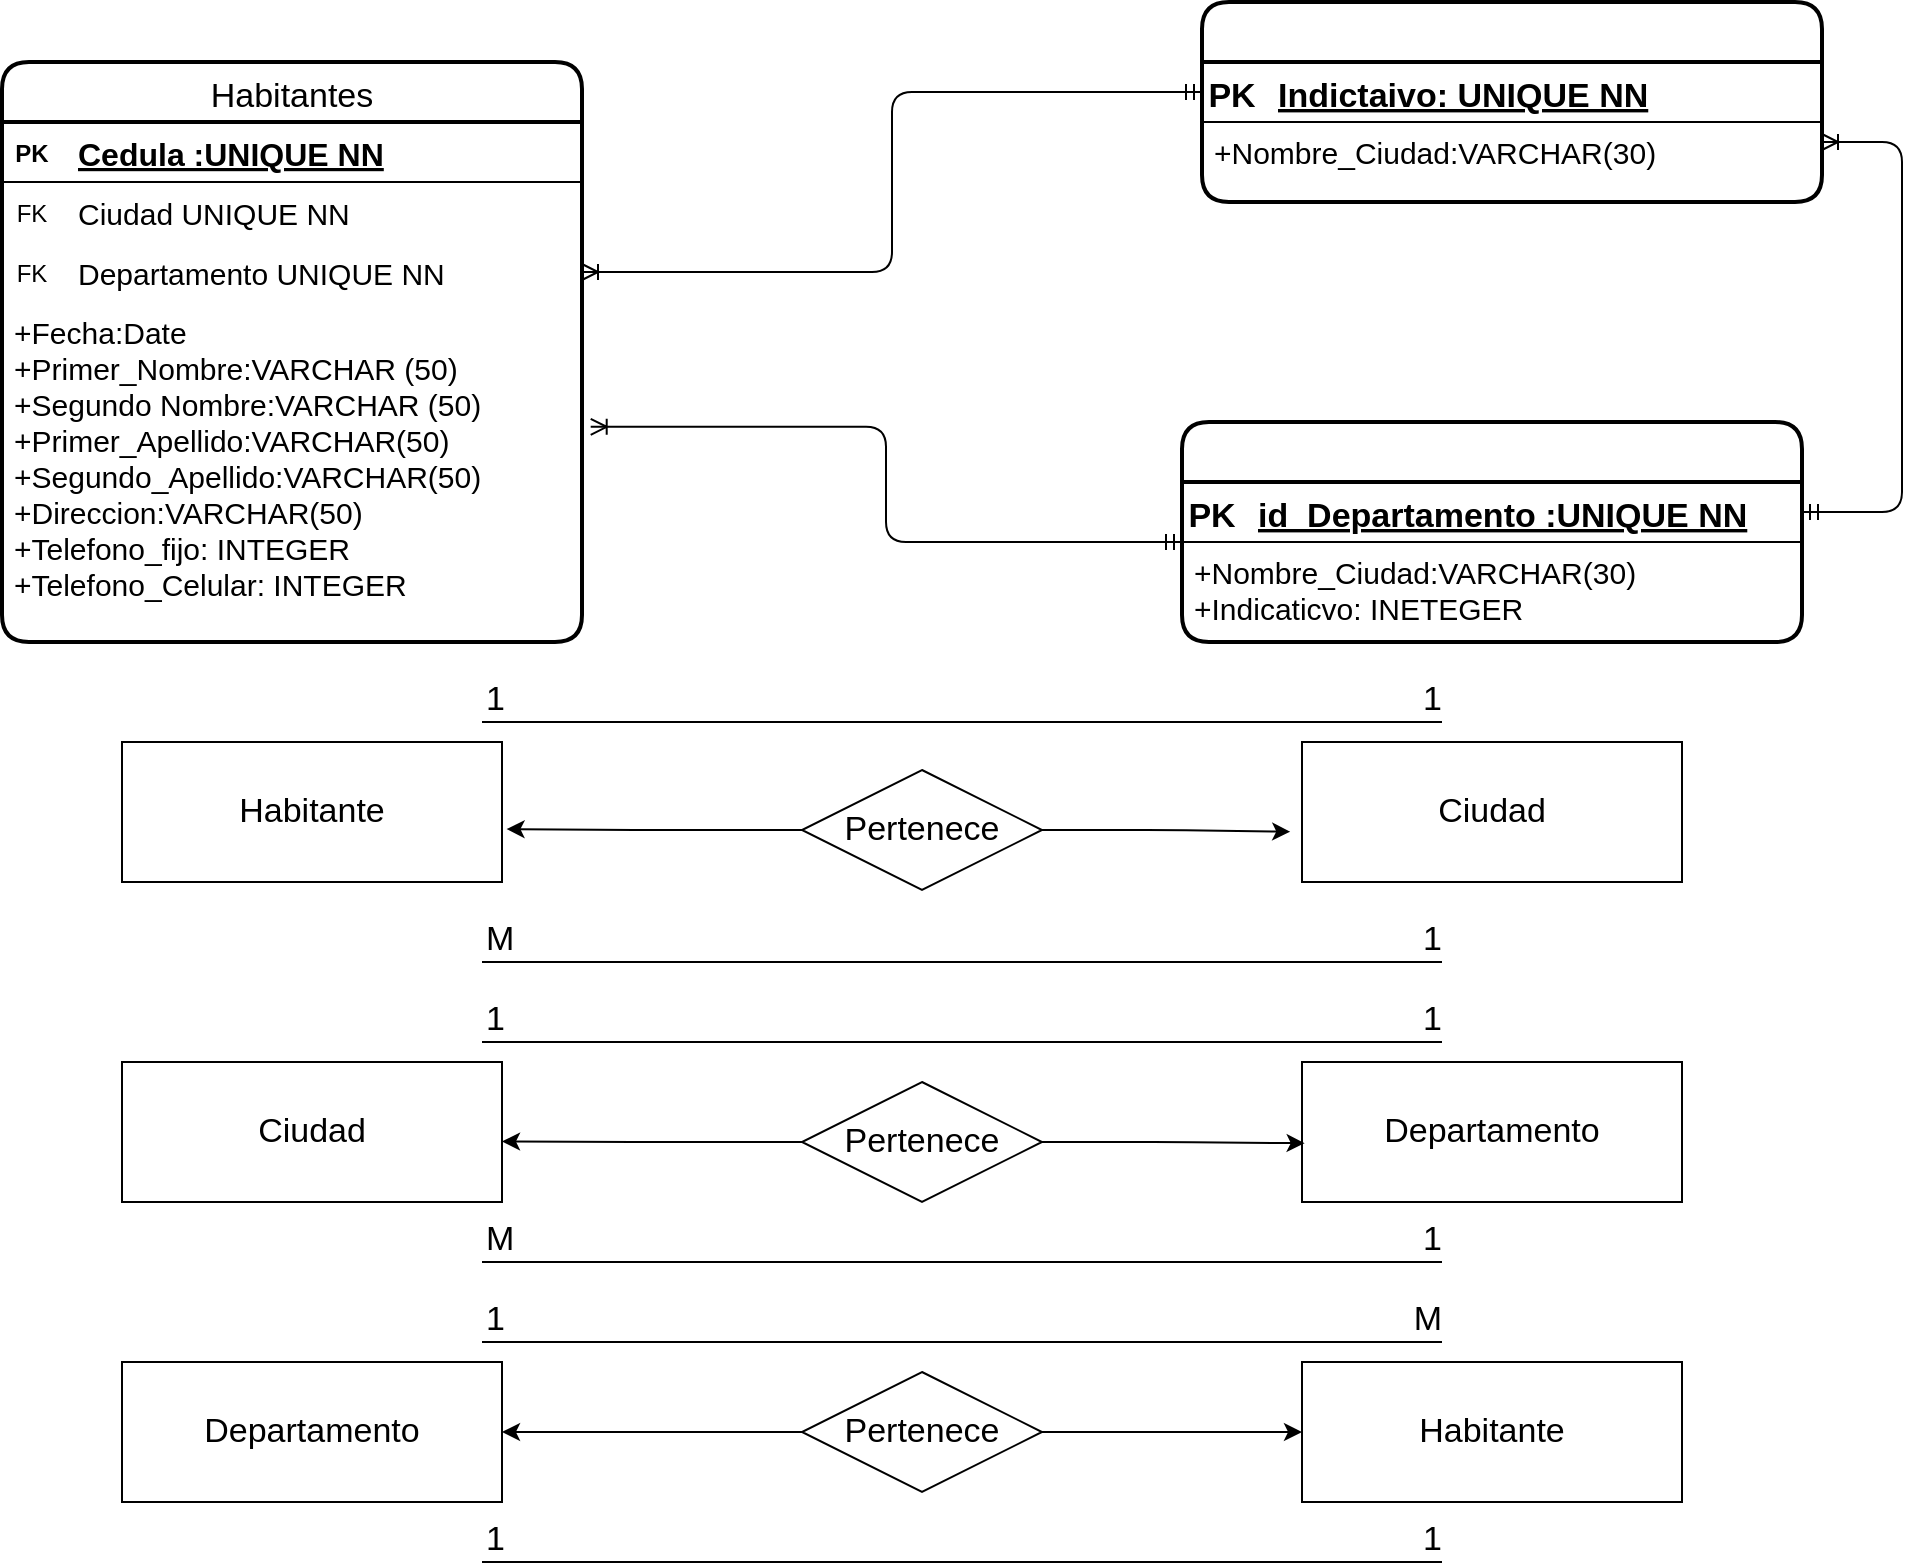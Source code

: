 <mxfile>
    <diagram id="ctAjTxvaMcqrYRy1-2Mu" name="Página-1">
        <mxGraphModel dx="859" dy="652" grid="1" gridSize="10" guides="1" tooltips="1" connect="1" arrows="1" fold="1" page="1" pageScale="1" pageWidth="1169" pageHeight="827" background="#ffffff" math="0" shadow="0">
            <root>
                <mxCell id="0"/>
                <mxCell id="1" parent="0"/>
                <mxCell id="86" value="Habitantes" style="swimlane;childLayout=stackLayout;horizontal=1;startSize=30;horizontalStack=0;rounded=1;fontSize=17;fontStyle=0;strokeWidth=2;resizeParent=0;resizeLast=1;shadow=0;dashed=0;align=center;swimlaneFillColor=#FFFFFF;" parent="1" vertex="1">
                    <mxGeometry x="120" y="60" width="290" height="290" as="geometry"/>
                </mxCell>
                <mxCell id="88" value="" style="shape=table;startSize=0;container=1;collapsible=1;childLayout=tableLayout;fixedRows=1;rowLines=0;fontStyle=0;align=center;resizeLast=1;strokeColor=none;fillColor=none;fontColor=#000000;" parent="86" vertex="1">
                    <mxGeometry y="30" width="290" height="30" as="geometry"/>
                </mxCell>
                <mxCell id="89" value="" style="shape=partialRectangle;collapsible=0;dropTarget=0;pointerEvents=0;fillColor=none;top=0;left=0;bottom=1;right=0;points=[[0,0.5],[1,0.5]];portConstraint=eastwest;fontColor=#000000;" parent="88" vertex="1">
                    <mxGeometry width="290" height="30" as="geometry"/>
                </mxCell>
                <mxCell id="90" value="PK" style="shape=partialRectangle;connectable=0;fillColor=none;top=0;left=0;bottom=0;right=0;fontStyle=1;overflow=hidden;fontColor=#000000;" parent="89" vertex="1">
                    <mxGeometry width="30" height="30" as="geometry">
                        <mxRectangle width="30" height="30" as="alternateBounds"/>
                    </mxGeometry>
                </mxCell>
                <mxCell id="91" value="Cedula :UNIQUE NN" style="shape=partialRectangle;connectable=0;fillColor=none;top=0;left=0;bottom=0;right=0;align=left;spacingLeft=6;fontStyle=5;overflow=hidden;fontColor=#000000;fontSize=16;" parent="89" vertex="1">
                    <mxGeometry x="30" width="260" height="30" as="geometry">
                        <mxRectangle width="260" height="30" as="alternateBounds"/>
                    </mxGeometry>
                </mxCell>
                <mxCell id="92" value="" style="shape=table;startSize=0;container=1;collapsible=1;childLayout=tableLayout;fixedRows=1;rowLines=0;fontStyle=0;align=center;resizeLast=1;strokeColor=none;fillColor=none;fontColor=#000000;" parent="86" vertex="1">
                    <mxGeometry y="60" width="290" height="30" as="geometry"/>
                </mxCell>
                <mxCell id="93" value="" style="shape=partialRectangle;collapsible=0;dropTarget=0;pointerEvents=0;fillColor=none;top=0;left=0;bottom=0;right=0;points=[[0,0.5],[1,0.5]];portConstraint=eastwest;fontColor=#000000;" parent="92" vertex="1">
                    <mxGeometry width="290" height="30" as="geometry"/>
                </mxCell>
                <mxCell id="94" value="FK" style="shape=partialRectangle;connectable=0;fillColor=none;top=0;left=0;bottom=0;right=0;fontStyle=0;overflow=hidden;fontColor=#000000;" parent="93" vertex="1">
                    <mxGeometry width="30" height="30" as="geometry">
                        <mxRectangle width="30" height="30" as="alternateBounds"/>
                    </mxGeometry>
                </mxCell>
                <mxCell id="95" value="Ciudad UNIQUE NN" style="shape=partialRectangle;connectable=0;fillColor=none;top=0;left=0;bottom=0;right=0;align=left;spacingLeft=6;fontStyle=0;overflow=hidden;fontColor=#000000;fontSize=15;" parent="93" vertex="1">
                    <mxGeometry x="30" width="260" height="30" as="geometry">
                        <mxRectangle width="260" height="30" as="alternateBounds"/>
                    </mxGeometry>
                </mxCell>
                <mxCell id="118" value="" style="shape=table;startSize=0;container=1;collapsible=1;childLayout=tableLayout;fixedRows=1;rowLines=0;fontStyle=0;align=center;resizeLast=1;strokeColor=none;fillColor=none;fontColor=#000000;" parent="86" vertex="1">
                    <mxGeometry y="90" width="290" height="30" as="geometry"/>
                </mxCell>
                <mxCell id="119" value="" style="shape=partialRectangle;collapsible=0;dropTarget=0;pointerEvents=0;fillColor=none;top=0;left=0;bottom=0;right=0;points=[[0,0.5],[1,0.5]];portConstraint=eastwest;fontColor=#000000;" parent="118" vertex="1">
                    <mxGeometry width="290" height="30" as="geometry"/>
                </mxCell>
                <mxCell id="120" value="FK" style="shape=partialRectangle;connectable=0;fillColor=none;top=0;left=0;bottom=0;right=0;fontStyle=0;overflow=hidden;fontColor=#000000;" parent="119" vertex="1">
                    <mxGeometry width="30" height="30" as="geometry">
                        <mxRectangle width="30" height="30" as="alternateBounds"/>
                    </mxGeometry>
                </mxCell>
                <mxCell id="121" value="Departamento UNIQUE NN" style="shape=partialRectangle;connectable=0;fillColor=none;top=0;left=0;bottom=0;right=0;align=left;spacingLeft=6;fontStyle=0;overflow=hidden;fontColor=#000000;fontSize=15;" parent="119" vertex="1">
                    <mxGeometry x="30" width="260" height="30" as="geometry">
                        <mxRectangle width="260" height="30" as="alternateBounds"/>
                    </mxGeometry>
                </mxCell>
                <mxCell id="87" value="+Fecha:Date&#10;+Primer_Nombre:VARCHAR (50) &#10;+Segundo Nombre:VARCHAR (50)&#10;+Primer_Apellido:VARCHAR(50)&#10;+Segundo_Apellido:VARCHAR(50)&#10;+Direccion:VARCHAR(50)&#10;+Telefono_fijo: INTEGER&#10;+Telefono_Celular: INTEGER" style="align=left;strokeColor=none;fillColor=none;spacingLeft=4;fontSize=15;verticalAlign=top;resizable=0;rotatable=0;part=1;fontColor=#000000;" parent="86" vertex="1">
                    <mxGeometry y="120" width="290" height="170" as="geometry"/>
                </mxCell>
                <mxCell id="102" value="Departamento" style="swimlane;childLayout=stackLayout;horizontal=1;startSize=30;horizontalStack=0;rounded=1;fontSize=17;fontStyle=0;strokeWidth=2;resizeParent=0;resizeLast=1;shadow=0;dashed=0;align=center;fontColor=#FFFFFF;swimlaneFillColor=#FFFFFF;" parent="1" vertex="1">
                    <mxGeometry x="710" y="240" width="310" height="110" as="geometry"/>
                </mxCell>
                <mxCell id="108" value="" style="shape=table;startSize=0;container=1;collapsible=1;childLayout=tableLayout;fixedRows=1;rowLines=0;fontStyle=0;align=center;resizeLast=1;strokeColor=none;fillColor=none;fontSize=17;fontColor=#FFFFFF;" parent="102" vertex="1">
                    <mxGeometry y="30" width="310" height="30" as="geometry"/>
                </mxCell>
                <mxCell id="109" value="" style="shape=partialRectangle;collapsible=0;dropTarget=0;pointerEvents=0;fillColor=none;top=0;left=0;bottom=1;right=0;points=[[0,0.5],[1,0.5]];portConstraint=eastwest;fontSize=17;fontColor=#FFFFFF;" parent="108" vertex="1">
                    <mxGeometry width="310" height="30" as="geometry"/>
                </mxCell>
                <mxCell id="110" value="PK" style="shape=partialRectangle;connectable=0;fillColor=none;top=0;left=0;bottom=0;right=0;fontStyle=1;overflow=hidden;fontSize=17;fontColor=#000000;" parent="109" vertex="1">
                    <mxGeometry width="30" height="30" as="geometry">
                        <mxRectangle width="30" height="30" as="alternateBounds"/>
                    </mxGeometry>
                </mxCell>
                <mxCell id="111" value="id_Departamento :UNIQUE NN" style="shape=partialRectangle;connectable=0;fillColor=none;top=0;left=0;bottom=0;right=0;align=left;spacingLeft=6;fontStyle=5;overflow=hidden;fontSize=17;fontColor=#000000;" parent="109" vertex="1">
                    <mxGeometry x="30" width="280" height="30" as="geometry">
                        <mxRectangle width="280" height="30" as="alternateBounds"/>
                    </mxGeometry>
                </mxCell>
                <mxCell id="107" value="+Nombre_Ciudad:VARCHAR(30)&#10;+Indicaticvo: INETEGER" style="align=left;strokeColor=none;fillColor=none;spacingLeft=4;fontSize=15;verticalAlign=top;resizable=0;rotatable=0;part=1;fontColor=#000000;" parent="102" vertex="1">
                    <mxGeometry y="60" width="310" height="50" as="geometry"/>
                </mxCell>
                <mxCell id="112" value="Departamento" style="swimlane;childLayout=stackLayout;horizontal=1;startSize=30;horizontalStack=0;rounded=1;fontSize=17;fontStyle=0;strokeWidth=2;resizeParent=0;resizeLast=1;shadow=0;dashed=0;align=center;fontColor=#FFFFFF;swimlaneFillColor=#FFFFFF;" parent="1" vertex="1">
                    <mxGeometry x="720" y="30" width="310" height="100" as="geometry"/>
                </mxCell>
                <mxCell id="113" value="" style="shape=table;startSize=0;container=1;collapsible=1;childLayout=tableLayout;fixedRows=1;rowLines=0;fontStyle=0;align=center;resizeLast=1;strokeColor=none;fillColor=none;fontSize=17;fontColor=#FFFFFF;" parent="112" vertex="1">
                    <mxGeometry y="30" width="310" height="30" as="geometry"/>
                </mxCell>
                <mxCell id="114" value="" style="shape=partialRectangle;collapsible=0;dropTarget=0;pointerEvents=0;fillColor=none;top=0;left=0;bottom=1;right=0;points=[[0,0.5],[1,0.5]];portConstraint=eastwest;fontSize=17;fontColor=#FFFFFF;" parent="113" vertex="1">
                    <mxGeometry width="310" height="30" as="geometry"/>
                </mxCell>
                <mxCell id="115" value="PK" style="shape=partialRectangle;connectable=0;fillColor=none;top=0;left=0;bottom=0;right=0;fontStyle=1;overflow=hidden;fontSize=17;fontColor=#000000;align=center;" parent="114" vertex="1">
                    <mxGeometry width="30" height="30" as="geometry">
                        <mxRectangle width="30" height="30" as="alternateBounds"/>
                    </mxGeometry>
                </mxCell>
                <mxCell id="116" value="Indictaivo: UNIQUE NN" style="shape=partialRectangle;connectable=0;fillColor=none;top=0;left=0;bottom=0;right=0;align=left;spacingLeft=6;fontStyle=5;overflow=hidden;fontSize=17;fontColor=#000000;" parent="114" vertex="1">
                    <mxGeometry x="30" width="280" height="30" as="geometry">
                        <mxRectangle width="280" height="30" as="alternateBounds"/>
                    </mxGeometry>
                </mxCell>
                <mxCell id="117" value="+Nombre_Ciudad:VARCHAR(30)" style="align=left;strokeColor=none;fillColor=none;spacingLeft=4;fontSize=15;verticalAlign=top;resizable=0;rotatable=0;part=1;fontColor=#000000;" parent="112" vertex="1">
                    <mxGeometry y="60" width="310" height="40" as="geometry"/>
                </mxCell>
                <mxCell id="123" value="" style="edgeStyle=elbowEdgeStyle;fontSize=12;html=1;endArrow=ERoneToMany;startArrow=ERmandOne;fontColor=#000000;strokeColor=#000000;exitX=0;exitY=0.5;exitDx=0;exitDy=0;entryX=1;entryY=0.5;entryDx=0;entryDy=0;" parent="1" source="114" target="119" edge="1">
                    <mxGeometry width="100" height="100" relative="1" as="geometry">
                        <mxPoint x="640" y="60" as="sourcePoint"/>
                        <mxPoint x="545" y="460" as="targetPoint"/>
                    </mxGeometry>
                </mxCell>
                <mxCell id="130" value="" style="edgeStyle=elbowEdgeStyle;fontSize=12;html=1;endArrow=ERoneToMany;startArrow=ERmandOne;fontColor=#000000;strokeColor=#000000;exitX=1;exitY=0.5;exitDx=0;exitDy=0;entryX=1;entryY=0.25;entryDx=0;entryDy=0;" parent="1" source="109" target="117" edge="1">
                    <mxGeometry width="100" height="100" relative="1" as="geometry">
                        <mxPoint x="930" y="200" as="sourcePoint"/>
                        <mxPoint x="875" y="160" as="targetPoint"/>
                        <Array as="points">
                            <mxPoint x="1070" y="210"/>
                            <mxPoint x="920" y="200"/>
                        </Array>
                    </mxGeometry>
                </mxCell>
                <mxCell id="131" value="" style="edgeStyle=elbowEdgeStyle;fontSize=12;html=1;endArrow=ERoneToMany;startArrow=ERmandOne;fontColor=#000000;strokeColor=#000000;exitX=0;exitY=0;exitDx=0;exitDy=0;entryX=1.015;entryY=0.367;entryDx=0;entryDy=0;entryPerimeter=0;" parent="1" source="107" target="87" edge="1">
                    <mxGeometry width="100" height="100" relative="1" as="geometry">
                        <mxPoint x="720" y="330" as="sourcePoint"/>
                        <mxPoint x="410" y="420" as="targetPoint"/>
                    </mxGeometry>
                </mxCell>
                <mxCell id="135" value="Habitante" style="whiteSpace=wrap;html=1;align=center;fontSize=17;fontColor=#000000;strokeColor=#000000;fillColor=#FFFFFF;" parent="1" vertex="1">
                    <mxGeometry x="180" y="400" width="190" height="70" as="geometry"/>
                </mxCell>
                <mxCell id="136" value="Ciudad" style="whiteSpace=wrap;html=1;align=center;fontSize=17;fontColor=#000000;strokeColor=#000000;fillColor=#FFFFFF;" parent="1" vertex="1">
                    <mxGeometry x="180" y="560" width="190" height="70" as="geometry"/>
                </mxCell>
                <mxCell id="137" value="Departamento" style="whiteSpace=wrap;html=1;align=center;fontSize=17;fontColor=#000000;strokeColor=#000000;fillColor=#FFFFFF;" parent="1" vertex="1">
                    <mxGeometry x="180" y="710" width="190" height="70" as="geometry"/>
                </mxCell>
                <mxCell id="138" value="Ciudad" style="whiteSpace=wrap;html=1;align=center;fontSize=17;fontColor=#000000;strokeColor=#000000;fillColor=#FFFFFF;" parent="1" vertex="1">
                    <mxGeometry x="770" y="400" width="190" height="70" as="geometry"/>
                </mxCell>
                <mxCell id="139" value="Departamento" style="whiteSpace=wrap;html=1;align=center;fontSize=17;fontColor=#000000;strokeColor=#000000;fillColor=#FFFFFF;" parent="1" vertex="1">
                    <mxGeometry x="770" y="560" width="190" height="70" as="geometry"/>
                </mxCell>
                <mxCell id="140" value="Habitante" style="whiteSpace=wrap;html=1;align=center;fontSize=17;fontColor=#000000;strokeColor=#000000;fillColor=#FFFFFF;" parent="1" vertex="1">
                    <mxGeometry x="770" y="710" width="190" height="70" as="geometry"/>
                </mxCell>
                <mxCell id="141" value="" style="endArrow=none;html=1;rounded=0;fontSize=17;fontColor=#000000;strokeColor=#000000;" parent="1" edge="1">
                    <mxGeometry relative="1" as="geometry">
                        <mxPoint x="360" y="390" as="sourcePoint"/>
                        <mxPoint x="840" y="390" as="targetPoint"/>
                    </mxGeometry>
                </mxCell>
                <mxCell id="142" value="1" style="resizable=0;html=1;align=left;verticalAlign=bottom;fontSize=17;fontColor=#000000;strokeColor=#000000;fillColor=#FFFFFF;" parent="141" connectable="0" vertex="1">
                    <mxGeometry x="-1" relative="1" as="geometry"/>
                </mxCell>
                <mxCell id="143" value="1" style="resizable=0;html=1;align=right;verticalAlign=bottom;fontSize=17;fontColor=#000000;strokeColor=#000000;fillColor=#FFFFFF;" parent="141" connectable="0" vertex="1">
                    <mxGeometry x="1" relative="1" as="geometry"/>
                </mxCell>
                <mxCell id="144" value="" style="endArrow=none;html=1;rounded=0;fontSize=17;fontColor=#000000;strokeColor=#000000;" parent="1" edge="1">
                    <mxGeometry relative="1" as="geometry">
                        <mxPoint x="360" y="510" as="sourcePoint"/>
                        <mxPoint x="840" y="510" as="targetPoint"/>
                    </mxGeometry>
                </mxCell>
                <mxCell id="145" value="M" style="resizable=0;html=1;align=left;verticalAlign=bottom;fontSize=17;fontColor=#000000;strokeColor=#000000;fillColor=#FFFFFF;" parent="144" connectable="0" vertex="1">
                    <mxGeometry x="-1" relative="1" as="geometry"/>
                </mxCell>
                <mxCell id="146" value="1" style="resizable=0;html=1;align=right;verticalAlign=bottom;fontSize=17;fontColor=#000000;strokeColor=#000000;fillColor=#FFFFFF;" parent="144" connectable="0" vertex="1">
                    <mxGeometry x="1" relative="1" as="geometry"/>
                </mxCell>
                <mxCell id="147" value="" style="endArrow=none;html=1;rounded=0;fontSize=17;fontColor=#000000;strokeColor=#000000;" parent="1" edge="1">
                    <mxGeometry relative="1" as="geometry">
                        <mxPoint x="360" y="660" as="sourcePoint"/>
                        <mxPoint x="840" y="660" as="targetPoint"/>
                    </mxGeometry>
                </mxCell>
                <mxCell id="148" value="M" style="resizable=0;html=1;align=left;verticalAlign=bottom;fontSize=17;fontColor=#000000;strokeColor=#000000;fillColor=#FFFFFF;" parent="147" connectable="0" vertex="1">
                    <mxGeometry x="-1" relative="1" as="geometry"/>
                </mxCell>
                <mxCell id="149" value="1" style="resizable=0;html=1;align=right;verticalAlign=bottom;fontSize=17;fontColor=#000000;strokeColor=#000000;fillColor=#FFFFFF;" parent="147" connectable="0" vertex="1">
                    <mxGeometry x="1" relative="1" as="geometry"/>
                </mxCell>
                <mxCell id="150" value="" style="endArrow=none;html=1;rounded=0;fontSize=17;fontColor=#000000;strokeColor=#000000;" parent="1" edge="1">
                    <mxGeometry relative="1" as="geometry">
                        <mxPoint x="360" y="810" as="sourcePoint"/>
                        <mxPoint x="840" y="810" as="targetPoint"/>
                    </mxGeometry>
                </mxCell>
                <mxCell id="151" value="1" style="resizable=0;html=1;align=left;verticalAlign=bottom;fontSize=17;fontColor=#000000;strokeColor=#000000;fillColor=#FFFFFF;" parent="150" connectable="0" vertex="1">
                    <mxGeometry x="-1" relative="1" as="geometry"/>
                </mxCell>
                <mxCell id="152" value="1" style="resizable=0;html=1;align=right;verticalAlign=bottom;fontSize=17;fontColor=#000000;strokeColor=#000000;fillColor=#FFFFFF;" parent="150" connectable="0" vertex="1">
                    <mxGeometry x="1" relative="1" as="geometry"/>
                </mxCell>
                <mxCell id="153" value="" style="endArrow=none;html=1;rounded=0;fontSize=17;fontColor=#000000;strokeColor=#000000;" parent="1" edge="1">
                    <mxGeometry relative="1" as="geometry">
                        <mxPoint x="360" y="550" as="sourcePoint"/>
                        <mxPoint x="840" y="550" as="targetPoint"/>
                    </mxGeometry>
                </mxCell>
                <mxCell id="154" value="1" style="resizable=0;html=1;align=left;verticalAlign=bottom;fontSize=17;fontColor=#000000;strokeColor=#000000;fillColor=#FFFFFF;" parent="153" connectable="0" vertex="1">
                    <mxGeometry x="-1" relative="1" as="geometry"/>
                </mxCell>
                <mxCell id="155" value="1" style="resizable=0;html=1;align=right;verticalAlign=bottom;fontSize=17;fontColor=#000000;strokeColor=#000000;fillColor=#FFFFFF;" parent="153" connectable="0" vertex="1">
                    <mxGeometry x="1" relative="1" as="geometry"/>
                </mxCell>
                <mxCell id="156" value="" style="endArrow=none;html=1;rounded=0;fontSize=17;fontColor=#000000;strokeColor=#000000;" parent="1" edge="1">
                    <mxGeometry relative="1" as="geometry">
                        <mxPoint x="360" y="700" as="sourcePoint"/>
                        <mxPoint x="840" y="700" as="targetPoint"/>
                    </mxGeometry>
                </mxCell>
                <mxCell id="157" value="1" style="resizable=0;html=1;align=left;verticalAlign=bottom;fontSize=17;fontColor=#000000;strokeColor=#000000;fillColor=#FFFFFF;" parent="156" connectable="0" vertex="1">
                    <mxGeometry x="-1" relative="1" as="geometry"/>
                </mxCell>
                <mxCell id="158" value="M" style="resizable=0;html=1;align=right;verticalAlign=bottom;fontSize=17;fontColor=#000000;strokeColor=#000000;fillColor=#FFFFFF;" parent="156" connectable="0" vertex="1">
                    <mxGeometry x="1" relative="1" as="geometry"/>
                </mxCell>
                <mxCell id="160" style="edgeStyle=elbowEdgeStyle;html=1;entryX=-0.031;entryY=0.641;entryDx=0;entryDy=0;entryPerimeter=0;fontSize=17;fontColor=#000000;strokeColor=#000000;" parent="1" source="159" target="138" edge="1">
                    <mxGeometry relative="1" as="geometry"/>
                </mxCell>
                <mxCell id="161" style="edgeStyle=elbowEdgeStyle;html=1;entryX=1.012;entryY=0.622;entryDx=0;entryDy=0;entryPerimeter=0;fontSize=17;fontColor=#000000;strokeColor=#000000;" parent="1" source="159" target="135" edge="1">
                    <mxGeometry relative="1" as="geometry"/>
                </mxCell>
                <mxCell id="159" value="Pertenece" style="shape=rhombus;perimeter=rhombusPerimeter;whiteSpace=wrap;html=1;align=center;fontSize=17;fontColor=#000000;strokeColor=#000000;fillColor=#FFFFFF;" parent="1" vertex="1">
                    <mxGeometry x="520" y="414" width="120" height="60" as="geometry"/>
                </mxCell>
                <mxCell id="165" style="edgeStyle=elbowEdgeStyle;html=1;exitX=1;exitY=0.5;exitDx=0;exitDy=0;entryX=0.007;entryY=0.58;entryDx=0;entryDy=0;entryPerimeter=0;fontSize=17;fontColor=#000000;strokeColor=#000000;" parent="1" source="162" target="139" edge="1">
                    <mxGeometry relative="1" as="geometry"/>
                </mxCell>
                <mxCell id="167" style="edgeStyle=elbowEdgeStyle;html=1;exitX=0;exitY=0.5;exitDx=0;exitDy=0;entryX=1;entryY=0.567;entryDx=0;entryDy=0;entryPerimeter=0;fontSize=17;fontColor=#000000;strokeColor=#000000;" parent="1" source="162" target="136" edge="1">
                    <mxGeometry relative="1" as="geometry"/>
                </mxCell>
                <mxCell id="162" value="Pertenece" style="shape=rhombus;perimeter=rhombusPerimeter;whiteSpace=wrap;html=1;align=center;fontSize=17;fontColor=#000000;strokeColor=#000000;fillColor=#FFFFFF;" parent="1" vertex="1">
                    <mxGeometry x="520" y="570" width="120" height="60" as="geometry"/>
                </mxCell>
                <mxCell id="169" style="edgeStyle=elbowEdgeStyle;html=1;exitX=0;exitY=0.5;exitDx=0;exitDy=0;fontSize=17;fontColor=#000000;strokeColor=#000000;entryX=1;entryY=0.5;entryDx=0;entryDy=0;" parent="1" source="164" target="137" edge="1">
                    <mxGeometry relative="1" as="geometry">
                        <mxPoint x="380" y="745" as="targetPoint"/>
                        <Array as="points">
                            <mxPoint x="445" y="770"/>
                        </Array>
                    </mxGeometry>
                </mxCell>
                <mxCell id="170" style="edgeStyle=elbowEdgeStyle;html=1;exitX=1;exitY=0.5;exitDx=0;exitDy=0;entryX=0;entryY=0.5;entryDx=0;entryDy=0;fontSize=17;fontColor=#000000;strokeColor=#000000;" parent="1" source="164" target="140" edge="1">
                    <mxGeometry relative="1" as="geometry"/>
                </mxCell>
                <mxCell id="164" value="Pertenece" style="shape=rhombus;perimeter=rhombusPerimeter;whiteSpace=wrap;html=1;align=center;fontSize=17;fontColor=#000000;strokeColor=#000000;fillColor=#FFFFFF;" parent="1" vertex="1">
                    <mxGeometry x="520" y="715" width="120" height="60" as="geometry"/>
                </mxCell>
            </root>
        </mxGraphModel>
    </diagram>
</mxfile>
